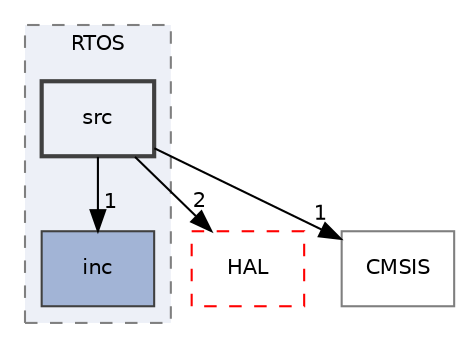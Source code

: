 digraph "SikendeRTOS/SikenderOS/RTOS/src"
{
 // LATEX_PDF_SIZE
  edge [fontname="Helvetica",fontsize="10",labelfontname="Helvetica",labelfontsize="10"];
  node [fontname="Helvetica",fontsize="10",shape=record];
  compound=true
  subgraph clusterdir_16270a37b5a8f4621cd86db794000964 {
    graph [ bgcolor="#edf0f7", pencolor="grey50", style="filled,dashed,", label="RTOS", fontname="Helvetica", fontsize="10", URL="dir_16270a37b5a8f4621cd86db794000964.html"]
  dir_59d67db9532aa945f65fee334bfa7fab [shape=box, label="inc", style="filled,", fillcolor="#a2b4d6", color="grey25", URL="dir_59d67db9532aa945f65fee334bfa7fab.html"];
  dir_54e55b7943f5a8fb5108eaed4e0c5c86 [shape=box, label="src", style="filled,bold,", fillcolor="#edf0f7", color="grey25", URL="dir_54e55b7943f5a8fb5108eaed4e0c5c86.html"];
  }
  dir_213d4a3950a82888692d05f6250aeb40 [shape=box, label="HAL", style="dashed,", fillcolor="#edf0f7", color="red", URL="dir_213d4a3950a82888692d05f6250aeb40.html"];
  dir_3aba866b171e250b385759d7fc4caca9 [shape=box, label="CMSIS", style="", fillcolor="#edf0f7", color="grey50", URL="dir_3aba866b171e250b385759d7fc4caca9.html"];
  dir_54e55b7943f5a8fb5108eaed4e0c5c86->dir_213d4a3950a82888692d05f6250aeb40 [headlabel="2", labeldistance=1.5 headhref="dir_000011_000001.html"];
  dir_54e55b7943f5a8fb5108eaed4e0c5c86->dir_3aba866b171e250b385759d7fc4caca9 [headlabel="1", labeldistance=1.5 headhref="dir_000011_000000.html"];
  dir_54e55b7943f5a8fb5108eaed4e0c5c86->dir_59d67db9532aa945f65fee334bfa7fab [headlabel="1", labeldistance=1.5 headhref="dir_000011_000004.html"];
}

